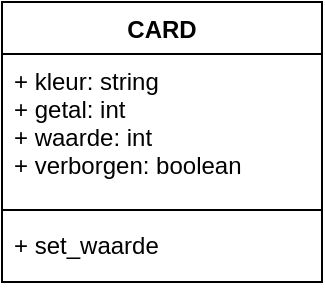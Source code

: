 <mxfile version="20.8.23" type="github">
  <diagram name="Page-1" id="iDxKctU5JWJVvBvPjcPL">
    <mxGraphModel dx="794" dy="430" grid="1" gridSize="10" guides="1" tooltips="1" connect="1" arrows="1" fold="1" page="1" pageScale="1" pageWidth="850" pageHeight="1100" math="0" shadow="0">
      <root>
        <mxCell id="0" />
        <mxCell id="1" parent="0" />
        <mxCell id="1jQ-9QbAeBTUy36QiM0v-11" value="CARD" style="swimlane;fontStyle=1;align=center;verticalAlign=top;childLayout=stackLayout;horizontal=1;startSize=26;horizontalStack=0;resizeParent=1;resizeParentMax=0;resizeLast=0;collapsible=1;marginBottom=0;" vertex="1" parent="1">
          <mxGeometry x="330" y="180" width="160" height="140" as="geometry" />
        </mxCell>
        <mxCell id="1jQ-9QbAeBTUy36QiM0v-12" value="+ kleur: string&#xa;+ getal: int&#xa;+ waarde: int&#xa;+ verborgen: boolean&#xa;" style="text;strokeColor=none;fillColor=none;align=left;verticalAlign=top;spacingLeft=4;spacingRight=4;overflow=hidden;rotatable=0;points=[[0,0.5],[1,0.5]];portConstraint=eastwest;" vertex="1" parent="1jQ-9QbAeBTUy36QiM0v-11">
          <mxGeometry y="26" width="160" height="74" as="geometry" />
        </mxCell>
        <mxCell id="1jQ-9QbAeBTUy36QiM0v-13" value="" style="line;strokeWidth=1;fillColor=none;align=left;verticalAlign=middle;spacingTop=-1;spacingLeft=3;spacingRight=3;rotatable=0;labelPosition=right;points=[];portConstraint=eastwest;strokeColor=inherit;" vertex="1" parent="1jQ-9QbAeBTUy36QiM0v-11">
          <mxGeometry y="100" width="160" height="8" as="geometry" />
        </mxCell>
        <mxCell id="1jQ-9QbAeBTUy36QiM0v-14" value="+ set_waarde " style="text;strokeColor=none;fillColor=none;align=left;verticalAlign=top;spacingLeft=4;spacingRight=4;overflow=hidden;rotatable=0;points=[[0,0.5],[1,0.5]];portConstraint=eastwest;" vertex="1" parent="1jQ-9QbAeBTUy36QiM0v-11">
          <mxGeometry y="108" width="160" height="32" as="geometry" />
        </mxCell>
      </root>
    </mxGraphModel>
  </diagram>
</mxfile>
